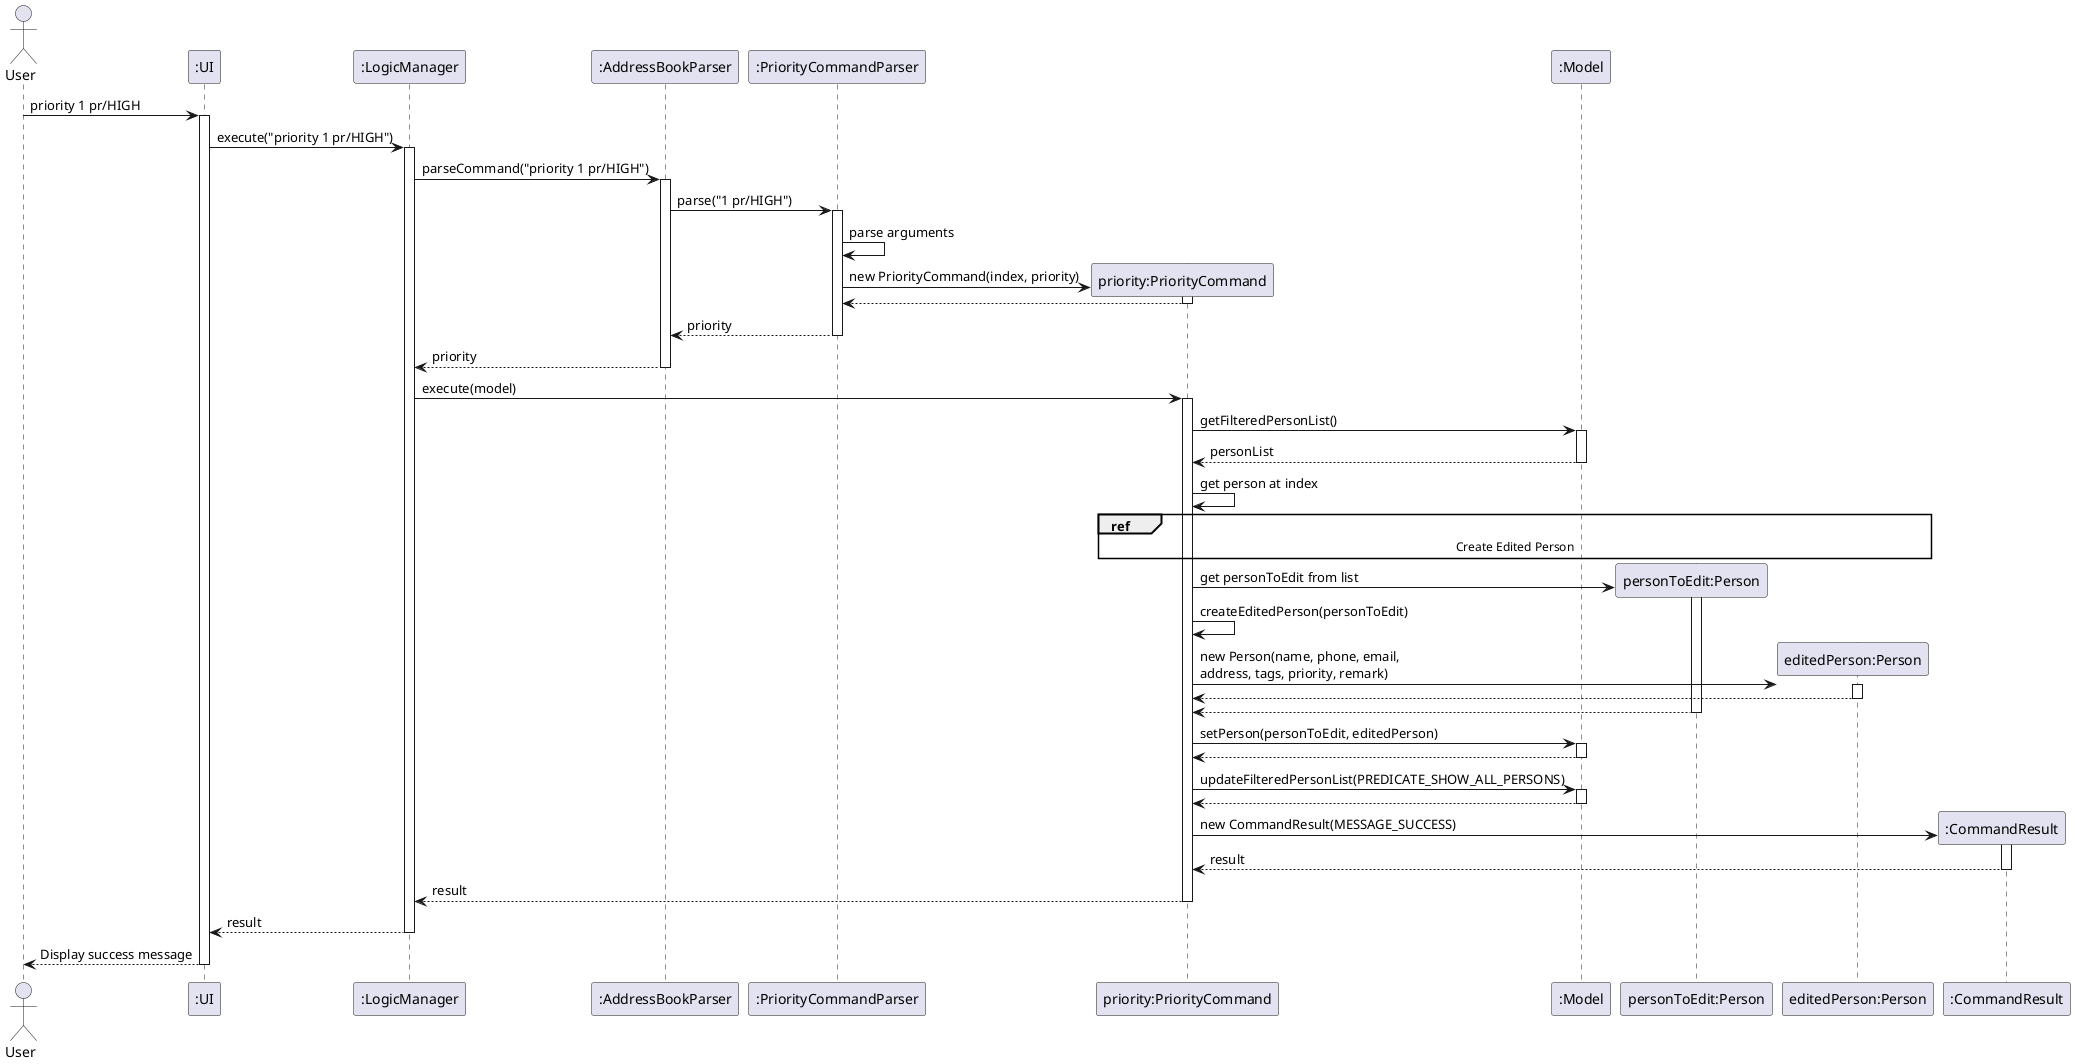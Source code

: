 @startuml PrioritySequenceDiagram

!pragma teoz true

actor User
participant ":UI" as UI
participant ":LogicManager" as LogicManager
participant ":AddressBookParser" as AddressBookParser
participant ":PriorityCommandParser" as PriorityCommandParser
participant "priority:PriorityCommand" as PriorityCommand
participant ":Model" as Model
participant "personToEdit:Person" as PersonToEdit
participant "editedPerson:Person" as EditedPerson

User -> UI : priority 1 pr/HIGH
activate UI

UI -> LogicManager : execute("priority 1 pr/HIGH")
activate LogicManager

LogicManager -> AddressBookParser : parseCommand("priority 1 pr/HIGH")
activate AddressBookParser

AddressBookParser -> PriorityCommandParser : parse("1 pr/HIGH")
activate PriorityCommandParser

PriorityCommandParser -> PriorityCommandParser : parse arguments

create PriorityCommand
PriorityCommandParser -> PriorityCommand : new PriorityCommand(index, priority)
activate PriorityCommand
PriorityCommand --> PriorityCommandParser
deactivate PriorityCommand

PriorityCommandParser --> AddressBookParser : priority
deactivate PriorityCommandParser

AddressBookParser --> LogicManager : priority
deactivate AddressBookParser

LogicManager -> PriorityCommand : execute(model)
activate PriorityCommand

PriorityCommand -> Model : getFilteredPersonList()
activate Model
Model --> PriorityCommand : personList
deactivate Model

PriorityCommand -> PriorityCommand : get person at index

ref over PriorityCommand, PersonToEdit, EditedPerson : Create Edited Person

create PersonToEdit
PriorityCommand -> PersonToEdit : get personToEdit from list
activate PersonToEdit

PriorityCommand -> PriorityCommand : createEditedPerson(personToEdit)

create EditedPerson
PriorityCommand -> EditedPerson : new Person(name, phone, email,\naddress, tags, priority, remark)
activate EditedPerson
EditedPerson --> PriorityCommand
deactivate EditedPerson

PersonToEdit --> PriorityCommand
deactivate PersonToEdit

PriorityCommand -> Model : setPerson(personToEdit, editedPerson)
activate Model
Model --> PriorityCommand
deactivate Model

PriorityCommand -> Model : updateFilteredPersonList(PREDICATE_SHOW_ALL_PERSONS)
activate Model
Model --> PriorityCommand
deactivate Model

create ":CommandResult" as CommandResult
PriorityCommand -> CommandResult : new CommandResult(MESSAGE_SUCCESS)
activate CommandResult
CommandResult --> PriorityCommand : result
deactivate CommandResult

PriorityCommand --> LogicManager : result
deactivate PriorityCommand

LogicManager --> UI : result
deactivate LogicManager

UI --> User : Display success message
deactivate UI

@enduml
